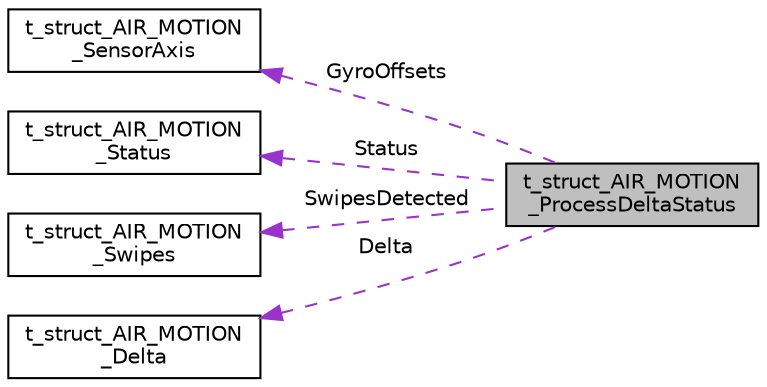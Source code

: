 digraph "t_struct_AIR_MOTION_ProcessDeltaStatus"
{
  edge [fontname="Helvetica",fontsize="10",labelfontname="Helvetica",labelfontsize="10"];
  node [fontname="Helvetica",fontsize="10",shape=record];
  rankdir="LR";
  Node1 [label="t_struct_AIR_MOTION\l_ProcessDeltaStatus",height=0.2,width=0.4,color="black", fillcolor="grey75", style="filled" fontcolor="black"];
  Node2 -> Node1 [dir="back",color="darkorchid3",fontsize="10",style="dashed",label=" GyroOffsets" ,fontname="Helvetica"];
  Node2 [label="t_struct_AIR_MOTION\l_SensorAxis",height=0.2,width=0.4,color="black", fillcolor="white", style="filled",URL="$structt__struct___a_i_r___m_o_t_i_o_n___sensor_axis.html"];
  Node3 -> Node1 [dir="back",color="darkorchid3",fontsize="10",style="dashed",label=" Status" ,fontname="Helvetica"];
  Node3 [label="t_struct_AIR_MOTION\l_Status",height=0.2,width=0.4,color="black", fillcolor="white", style="filled",URL="$structt__struct___a_i_r___m_o_t_i_o_n___status.html"];
  Node4 -> Node1 [dir="back",color="darkorchid3",fontsize="10",style="dashed",label=" SwipesDetected" ,fontname="Helvetica"];
  Node4 [label="t_struct_AIR_MOTION\l_Swipes",height=0.2,width=0.4,color="black", fillcolor="white", style="filled",URL="$structt__struct___a_i_r___m_o_t_i_o_n___swipes.html"];
  Node5 -> Node1 [dir="back",color="darkorchid3",fontsize="10",style="dashed",label=" Delta" ,fontname="Helvetica"];
  Node5 [label="t_struct_AIR_MOTION\l_Delta",height=0.2,width=0.4,color="black", fillcolor="white", style="filled",URL="$structt__struct___a_i_r___m_o_t_i_o_n___delta.html"];
}
